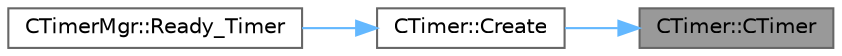 digraph "CTimer::CTimer"
{
 // LATEX_PDF_SIZE
  bgcolor="transparent";
  edge [fontname=Helvetica,fontsize=10,labelfontname=Helvetica,labelfontsize=10];
  node [fontname=Helvetica,fontsize=10,shape=box,height=0.2,width=0.4];
  rankdir="RL";
  Node1 [id="Node000001",label="CTimer::CTimer",height=0.2,width=0.4,color="gray40", fillcolor="grey60", style="filled", fontcolor="black",tooltip=" "];
  Node1 -> Node2 [id="edge1_Node000001_Node000002",dir="back",color="steelblue1",style="solid",tooltip=" "];
  Node2 [id="Node000002",label="CTimer::Create",height=0.2,width=0.4,color="grey40", fillcolor="white", style="filled",URL="$class_c_timer.html#aafb22675c7c1bf353f3d373f8429e5cc",tooltip=" "];
  Node2 -> Node3 [id="edge2_Node000002_Node000003",dir="back",color="steelblue1",style="solid",tooltip=" "];
  Node3 [id="Node000003",label="CTimerMgr::Ready_Timer",height=0.2,width=0.4,color="grey40", fillcolor="white", style="filled",URL="$class_c_timer_mgr.html#addec83ec3d04bea245466d0124a9f612",tooltip=" "];
}
